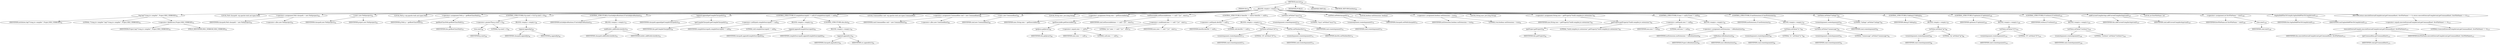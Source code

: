 digraph "execute" {  
"19" [label = <(METHOD,execute)<SUB>40</SUB>> ]
"6" [label = <(PARAM,this)<SUB>40</SUB>> ]
"20" [label = <(BLOCK,&lt;empty&gt;,&lt;empty&gt;)<SUB>40</SUB>> ]
"21" [label = <(log,log(&quot;Using jvc compiler&quot;, Project.MSG_VERBOSE))<SUB>41</SUB>> ]
"22" [label = <(IDENTIFIER,attributes,log(&quot;Using jvc compiler&quot;, Project.MSG_VERBOSE))<SUB>41</SUB>> ]
"23" [label = <(LITERAL,&quot;Using jvc compiler&quot;,log(&quot;Using jvc compiler&quot;, Project.MSG_VERBOSE))<SUB>41</SUB>> ]
"24" [label = <(&lt;operator&gt;.fieldAccess,Project.MSG_VERBOSE)<SUB>41</SUB>> ]
"25" [label = <(IDENTIFIER,Project,log(&quot;Using jvc compiler&quot;, Project.MSG_VERBOSE))<SUB>41</SUB>> ]
"26" [label = <(FIELD_IDENTIFIER,MSG_VERBOSE,MSG_VERBOSE)<SUB>41</SUB>> ]
"4" [label = <(LOCAL,Path classpath: org.apache.tools.ant.types.Path)> ]
"27" [label = <(&lt;operator&gt;.assignment,Path classpath = new Path(project))<SUB>43</SUB>> ]
"28" [label = <(IDENTIFIER,classpath,Path classpath = new Path(project))<SUB>43</SUB>> ]
"29" [label = <(&lt;operator&gt;.alloc,new Path(project))<SUB>43</SUB>> ]
"30" [label = <(&lt;init&gt;,new Path(project))<SUB>43</SUB>> ]
"3" [label = <(IDENTIFIER,classpath,new Path(project))<SUB>43</SUB>> ]
"31" [label = <(IDENTIFIER,project,new Path(project))<SUB>43</SUB>> ]
"32" [label = <(LOCAL,Path p: org.apache.tools.ant.types.Path)> ]
"33" [label = <(&lt;operator&gt;.assignment,Path p = getBootClassPath())<SUB>47</SUB>> ]
"34" [label = <(IDENTIFIER,p,Path p = getBootClassPath())<SUB>47</SUB>> ]
"35" [label = <(getBootClassPath,getBootClassPath())<SUB>47</SUB>> ]
"5" [label = <(IDENTIFIER,this,getBootClassPath())<SUB>47</SUB>> ]
"36" [label = <(CONTROL_STRUCTURE,if (p.size() &gt; 0),if (p.size() &gt; 0))<SUB>48</SUB>> ]
"37" [label = <(&lt;operator&gt;.greaterThan,p.size() &gt; 0)<SUB>48</SUB>> ]
"38" [label = <(size,size())<SUB>48</SUB>> ]
"39" [label = <(IDENTIFIER,p,size())<SUB>48</SUB>> ]
"40" [label = <(LITERAL,0,p.size() &gt; 0)<SUB>48</SUB>> ]
"41" [label = <(BLOCK,&lt;empty&gt;,&lt;empty&gt;)<SUB>48</SUB>> ]
"42" [label = <(append,append(p))<SUB>49</SUB>> ]
"43" [label = <(IDENTIFIER,classpath,append(p))<SUB>49</SUB>> ]
"44" [label = <(IDENTIFIER,p,append(p))<SUB>49</SUB>> ]
"45" [label = <(CONTROL_STRUCTURE,if (includeJavaRuntime),if (includeJavaRuntime))<SUB>52</SUB>> ]
"46" [label = <(IDENTIFIER,includeJavaRuntime,if (includeJavaRuntime))<SUB>52</SUB>> ]
"47" [label = <(BLOCK,&lt;empty&gt;,&lt;empty&gt;)<SUB>52</SUB>> ]
"48" [label = <(addExtdirs,addExtdirs(extdirs))<SUB>55</SUB>> ]
"49" [label = <(IDENTIFIER,classpath,addExtdirs(extdirs))<SUB>55</SUB>> ]
"50" [label = <(IDENTIFIER,extdirs,addExtdirs(extdirs))<SUB>55</SUB>> ]
"51" [label = <(append,append(getCompileClasspath()))<SUB>58</SUB>> ]
"52" [label = <(IDENTIFIER,classpath,append(getCompileClasspath()))<SUB>58</SUB>> ]
"53" [label = <(getCompileClasspath,getCompileClasspath())<SUB>58</SUB>> ]
"7" [label = <(IDENTIFIER,this,getCompileClasspath())<SUB>58</SUB>> ]
"54" [label = <(CONTROL_STRUCTURE,if (compileSourcepath != null),if (compileSourcepath != null))<SUB>62</SUB>> ]
"55" [label = <(&lt;operator&gt;.notEquals,compileSourcepath != null)<SUB>62</SUB>> ]
"56" [label = <(IDENTIFIER,compileSourcepath,compileSourcepath != null)<SUB>62</SUB>> ]
"57" [label = <(LITERAL,null,compileSourcepath != null)<SUB>62</SUB>> ]
"58" [label = <(BLOCK,&lt;empty&gt;,&lt;empty&gt;)<SUB>62</SUB>> ]
"59" [label = <(append,append(compileSourcepath))<SUB>63</SUB>> ]
"60" [label = <(IDENTIFIER,classpath,append(compileSourcepath))<SUB>63</SUB>> ]
"61" [label = <(IDENTIFIER,compileSourcepath,append(compileSourcepath))<SUB>63</SUB>> ]
"62" [label = <(CONTROL_STRUCTURE,else,else)<SUB>64</SUB>> ]
"63" [label = <(BLOCK,&lt;empty&gt;,&lt;empty&gt;)<SUB>64</SUB>> ]
"64" [label = <(append,append(src))<SUB>65</SUB>> ]
"65" [label = <(IDENTIFIER,classpath,append(src))<SUB>65</SUB>> ]
"66" [label = <(IDENTIFIER,src,append(src))<SUB>65</SUB>> ]
"9" [label = <(LOCAL,Commandline cmd: org.apache.tools.ant.types.Commandline)> ]
"67" [label = <(&lt;operator&gt;.assignment,Commandline cmd = new Commandline())<SUB>68</SUB>> ]
"68" [label = <(IDENTIFIER,cmd,Commandline cmd = new Commandline())<SUB>68</SUB>> ]
"69" [label = <(&lt;operator&gt;.alloc,new Commandline())<SUB>68</SUB>> ]
"70" [label = <(&lt;init&gt;,new Commandline())<SUB>68</SUB>> ]
"8" [label = <(IDENTIFIER,cmd,new Commandline())<SUB>68</SUB>> ]
"71" [label = <(LOCAL,String exec: java.lang.String)> ]
"72" [label = <(&lt;operator&gt;.assignment,String exec = getExecutable())<SUB>69</SUB>> ]
"73" [label = <(IDENTIFIER,exec,String exec = getExecutable())<SUB>69</SUB>> ]
"74" [label = <(getExecutable,getExecutable())<SUB>69</SUB>> ]
"75" [label = <(getJavac,getJavac())<SUB>69</SUB>> ]
"10" [label = <(IDENTIFIER,this,getJavac())<SUB>69</SUB>> ]
"76" [label = <(setExecutable,setExecutable(exec == null ? &quot;jvc&quot; : exec))<SUB>70</SUB>> ]
"77" [label = <(IDENTIFIER,cmd,setExecutable(exec == null ? &quot;jvc&quot; : exec))<SUB>70</SUB>> ]
"78" [label = <(&lt;operator&gt;.conditional,exec == null ? &quot;jvc&quot; : exec)<SUB>70</SUB>> ]
"79" [label = <(&lt;operator&gt;.equals,exec == null)<SUB>70</SUB>> ]
"80" [label = <(IDENTIFIER,exec,exec == null)<SUB>70</SUB>> ]
"81" [label = <(LITERAL,null,exec == null)<SUB>70</SUB>> ]
"82" [label = <(LITERAL,&quot;jvc&quot;,exec == null ? &quot;jvc&quot; : exec)<SUB>70</SUB>> ]
"83" [label = <(IDENTIFIER,exec,exec == null ? &quot;jvc&quot; : exec)<SUB>70</SUB>> ]
"84" [label = <(CONTROL_STRUCTURE,if (destDir != null),if (destDir != null))<SUB>72</SUB>> ]
"85" [label = <(&lt;operator&gt;.notEquals,destDir != null)<SUB>72</SUB>> ]
"86" [label = <(IDENTIFIER,destDir,destDir != null)<SUB>72</SUB>> ]
"87" [label = <(LITERAL,null,destDir != null)<SUB>72</SUB>> ]
"88" [label = <(BLOCK,&lt;empty&gt;,&lt;empty&gt;)<SUB>72</SUB>> ]
"89" [label = <(setValue,setValue(&quot;/d&quot;))<SUB>73</SUB>> ]
"90" [label = <(createArgument,createArgument())<SUB>73</SUB>> ]
"91" [label = <(IDENTIFIER,cmd,createArgument())<SUB>73</SUB>> ]
"92" [label = <(LITERAL,&quot;/d&quot;,setValue(&quot;/d&quot;))<SUB>73</SUB>> ]
"93" [label = <(setFile,setFile(destDir))<SUB>74</SUB>> ]
"94" [label = <(createArgument,createArgument())<SUB>74</SUB>> ]
"95" [label = <(IDENTIFIER,cmd,createArgument())<SUB>74</SUB>> ]
"96" [label = <(IDENTIFIER,destDir,setFile(destDir))<SUB>74</SUB>> ]
"97" [label = <(setValue,setValue(&quot;/cp:p&quot;))<SUB>78</SUB>> ]
"98" [label = <(createArgument,createArgument())<SUB>78</SUB>> ]
"99" [label = <(IDENTIFIER,cmd,createArgument())<SUB>78</SUB>> ]
"100" [label = <(LITERAL,&quot;/cp:p&quot;,setValue(&quot;/cp:p&quot;))<SUB>78</SUB>> ]
"101" [label = <(setPath,setPath(classpath))<SUB>79</SUB>> ]
"102" [label = <(createArgument,createArgument())<SUB>79</SUB>> ]
"103" [label = <(IDENTIFIER,cmd,createArgument())<SUB>79</SUB>> ]
"104" [label = <(IDENTIFIER,classpath,setPath(classpath))<SUB>79</SUB>> ]
"105" [label = <(LOCAL,boolean msExtensions: boolean)> ]
"106" [label = <(&lt;operator&gt;.assignment,boolean msExtensions = true)<SUB>81</SUB>> ]
"107" [label = <(IDENTIFIER,msExtensions,boolean msExtensions = true)<SUB>81</SUB>> ]
"108" [label = <(LITERAL,true,boolean msExtensions = true)<SUB>81</SUB>> ]
"109" [label = <(LOCAL,String mse: java.lang.String)> ]
"110" [label = <(&lt;operator&gt;.assignment,String mse = getProperty(&quot;build.compiler.jvc.extensions&quot;))<SUB>82</SUB>> ]
"111" [label = <(IDENTIFIER,mse,String mse = getProperty(&quot;build.compiler.jvc.extensions&quot;))<SUB>82</SUB>> ]
"112" [label = <(getProperty,getProperty(&quot;build.compiler.jvc.extensions&quot;))<SUB>82</SUB>> ]
"113" [label = <(getProject,getProject())<SUB>82</SUB>> ]
"11" [label = <(IDENTIFIER,this,getProject())<SUB>82</SUB>> ]
"114" [label = <(LITERAL,&quot;build.compiler.jvc.extensions&quot;,getProperty(&quot;build.compiler.jvc.extensions&quot;))<SUB>82</SUB>> ]
"115" [label = <(CONTROL_STRUCTURE,if (mse != null),if (mse != null))<SUB>83</SUB>> ]
"116" [label = <(&lt;operator&gt;.notEquals,mse != null)<SUB>83</SUB>> ]
"117" [label = <(IDENTIFIER,mse,mse != null)<SUB>83</SUB>> ]
"118" [label = <(LITERAL,null,mse != null)<SUB>83</SUB>> ]
"119" [label = <(BLOCK,&lt;empty&gt;,&lt;empty&gt;)<SUB>83</SUB>> ]
"120" [label = <(&lt;operator&gt;.assignment,msExtensions = toBoolean(mse))<SUB>84</SUB>> ]
"121" [label = <(IDENTIFIER,msExtensions,msExtensions = toBoolean(mse))<SUB>84</SUB>> ]
"122" [label = <(toBoolean,toBoolean(mse))<SUB>84</SUB>> ]
"123" [label = <(IDENTIFIER,Project,toBoolean(mse))<SUB>84</SUB>> ]
"124" [label = <(IDENTIFIER,mse,toBoolean(mse))<SUB>84</SUB>> ]
"125" [label = <(CONTROL_STRUCTURE,if (msExtensions),if (msExtensions))<SUB>87</SUB>> ]
"126" [label = <(IDENTIFIER,msExtensions,if (msExtensions))<SUB>87</SUB>> ]
"127" [label = <(BLOCK,&lt;empty&gt;,&lt;empty&gt;)<SUB>87</SUB>> ]
"128" [label = <(setValue,setValue(&quot;/x-&quot;))<SUB>89</SUB>> ]
"129" [label = <(createArgument,createArgument())<SUB>89</SUB>> ]
"130" [label = <(IDENTIFIER,cmd,createArgument())<SUB>89</SUB>> ]
"131" [label = <(LITERAL,&quot;/x-&quot;,setValue(&quot;/x-&quot;))<SUB>89</SUB>> ]
"132" [label = <(setValue,setValue(&quot;/nomessage&quot;))<SUB>91</SUB>> ]
"133" [label = <(createArgument,createArgument())<SUB>91</SUB>> ]
"134" [label = <(IDENTIFIER,cmd,createArgument())<SUB>91</SUB>> ]
"135" [label = <(LITERAL,&quot;/nomessage&quot;,setValue(&quot;/nomessage&quot;))<SUB>91</SUB>> ]
"136" [label = <(setValue,setValue(&quot;/nologo&quot;))<SUB>95</SUB>> ]
"137" [label = <(createArgument,createArgument())<SUB>95</SUB>> ]
"138" [label = <(IDENTIFIER,cmd,createArgument())<SUB>95</SUB>> ]
"139" [label = <(LITERAL,&quot;/nologo&quot;,setValue(&quot;/nologo&quot;))<SUB>95</SUB>> ]
"140" [label = <(CONTROL_STRUCTURE,if (debug),if (debug))<SUB>97</SUB>> ]
"141" [label = <(IDENTIFIER,debug,if (debug))<SUB>97</SUB>> ]
"142" [label = <(BLOCK,&lt;empty&gt;,&lt;empty&gt;)<SUB>97</SUB>> ]
"143" [label = <(setValue,setValue(&quot;/g&quot;))<SUB>98</SUB>> ]
"144" [label = <(createArgument,createArgument())<SUB>98</SUB>> ]
"145" [label = <(IDENTIFIER,cmd,createArgument())<SUB>98</SUB>> ]
"146" [label = <(LITERAL,&quot;/g&quot;,setValue(&quot;/g&quot;))<SUB>98</SUB>> ]
"147" [label = <(CONTROL_STRUCTURE,if (optimize),if (optimize))<SUB>100</SUB>> ]
"148" [label = <(IDENTIFIER,optimize,if (optimize))<SUB>100</SUB>> ]
"149" [label = <(BLOCK,&lt;empty&gt;,&lt;empty&gt;)<SUB>100</SUB>> ]
"150" [label = <(setValue,setValue(&quot;/O&quot;))<SUB>101</SUB>> ]
"151" [label = <(createArgument,createArgument())<SUB>101</SUB>> ]
"152" [label = <(IDENTIFIER,cmd,createArgument())<SUB>101</SUB>> ]
"153" [label = <(LITERAL,&quot;/O&quot;,setValue(&quot;/O&quot;))<SUB>101</SUB>> ]
"154" [label = <(CONTROL_STRUCTURE,if (verbose),if (verbose))<SUB>103</SUB>> ]
"155" [label = <(IDENTIFIER,verbose,if (verbose))<SUB>103</SUB>> ]
"156" [label = <(BLOCK,&lt;empty&gt;,&lt;empty&gt;)<SUB>103</SUB>> ]
"157" [label = <(setValue,setValue(&quot;/verbose&quot;))<SUB>104</SUB>> ]
"158" [label = <(createArgument,createArgument())<SUB>104</SUB>> ]
"159" [label = <(IDENTIFIER,cmd,createArgument())<SUB>104</SUB>> ]
"160" [label = <(LITERAL,&quot;/verbose&quot;,setValue(&quot;/verbose&quot;))<SUB>104</SUB>> ]
"161" [label = <(addCurrentCompilerArgs,addCurrentCompilerArgs(cmd))<SUB>107</SUB>> ]
"12" [label = <(IDENTIFIER,this,addCurrentCompilerArgs(cmd))<SUB>107</SUB>> ]
"162" [label = <(IDENTIFIER,cmd,addCurrentCompilerArgs(cmd))<SUB>107</SUB>> ]
"163" [label = <(LOCAL,int firstFileName: int)> ]
"164" [label = <(&lt;operator&gt;.assignment,int firstFileName = size())<SUB>109</SUB>> ]
"165" [label = <(IDENTIFIER,firstFileName,int firstFileName = size())<SUB>109</SUB>> ]
"166" [label = <(size,size())<SUB>109</SUB>> ]
"167" [label = <(IDENTIFIER,cmd,size())<SUB>109</SUB>> ]
"168" [label = <(logAndAddFilesToCompile,logAndAddFilesToCompile(cmd))<SUB>110</SUB>> ]
"13" [label = <(IDENTIFIER,this,logAndAddFilesToCompile(cmd))<SUB>110</SUB>> ]
"169" [label = <(IDENTIFIER,cmd,logAndAddFilesToCompile(cmd))<SUB>110</SUB>> ]
"170" [label = <(RETURN,return executeExternalCompile(cmd.getCommandline(), firstFileName) == 0;,return executeExternalCompile(cmd.getCommandline(), firstFileName) == 0;)<SUB>112</SUB>> ]
"171" [label = <(&lt;operator&gt;.equals,executeExternalCompile(cmd.getCommandline(), firstFileName) == 0)<SUB>113</SUB>> ]
"172" [label = <(executeExternalCompile,executeExternalCompile(cmd.getCommandline(), firstFileName))<SUB>113</SUB>> ]
"14" [label = <(IDENTIFIER,this,executeExternalCompile(cmd.getCommandline(), firstFileName))<SUB>113</SUB>> ]
"173" [label = <(getCommandline,getCommandline())<SUB>113</SUB>> ]
"174" [label = <(IDENTIFIER,cmd,getCommandline())<SUB>113</SUB>> ]
"175" [label = <(IDENTIFIER,firstFileName,executeExternalCompile(cmd.getCommandline(), firstFileName))<SUB>113</SUB>> ]
"176" [label = <(LITERAL,0,executeExternalCompile(cmd.getCommandline(), firstFileName) == 0)<SUB>113</SUB>> ]
"177" [label = <(MODIFIER,PUBLIC)> ]
"178" [label = <(MODIFIER,VIRTUAL)> ]
"179" [label = <(METHOD_RETURN,boolean)<SUB>40</SUB>> ]
  "19" -> "6" 
  "19" -> "20" 
  "19" -> "177" 
  "19" -> "178" 
  "19" -> "179" 
  "20" -> "21" 
  "20" -> "4" 
  "20" -> "27" 
  "20" -> "30" 
  "20" -> "32" 
  "20" -> "33" 
  "20" -> "36" 
  "20" -> "45" 
  "20" -> "51" 
  "20" -> "54" 
  "20" -> "9" 
  "20" -> "67" 
  "20" -> "70" 
  "20" -> "71" 
  "20" -> "72" 
  "20" -> "76" 
  "20" -> "84" 
  "20" -> "97" 
  "20" -> "101" 
  "20" -> "105" 
  "20" -> "106" 
  "20" -> "109" 
  "20" -> "110" 
  "20" -> "115" 
  "20" -> "125" 
  "20" -> "136" 
  "20" -> "140" 
  "20" -> "147" 
  "20" -> "154" 
  "20" -> "161" 
  "20" -> "163" 
  "20" -> "164" 
  "20" -> "168" 
  "20" -> "170" 
  "21" -> "22" 
  "21" -> "23" 
  "21" -> "24" 
  "24" -> "25" 
  "24" -> "26" 
  "27" -> "28" 
  "27" -> "29" 
  "30" -> "3" 
  "30" -> "31" 
  "33" -> "34" 
  "33" -> "35" 
  "35" -> "5" 
  "36" -> "37" 
  "36" -> "41" 
  "37" -> "38" 
  "37" -> "40" 
  "38" -> "39" 
  "41" -> "42" 
  "42" -> "43" 
  "42" -> "44" 
  "45" -> "46" 
  "45" -> "47" 
  "47" -> "48" 
  "48" -> "49" 
  "48" -> "50" 
  "51" -> "52" 
  "51" -> "53" 
  "53" -> "7" 
  "54" -> "55" 
  "54" -> "58" 
  "54" -> "62" 
  "55" -> "56" 
  "55" -> "57" 
  "58" -> "59" 
  "59" -> "60" 
  "59" -> "61" 
  "62" -> "63" 
  "63" -> "64" 
  "64" -> "65" 
  "64" -> "66" 
  "67" -> "68" 
  "67" -> "69" 
  "70" -> "8" 
  "72" -> "73" 
  "72" -> "74" 
  "74" -> "75" 
  "75" -> "10" 
  "76" -> "77" 
  "76" -> "78" 
  "78" -> "79" 
  "78" -> "82" 
  "78" -> "83" 
  "79" -> "80" 
  "79" -> "81" 
  "84" -> "85" 
  "84" -> "88" 
  "85" -> "86" 
  "85" -> "87" 
  "88" -> "89" 
  "88" -> "93" 
  "89" -> "90" 
  "89" -> "92" 
  "90" -> "91" 
  "93" -> "94" 
  "93" -> "96" 
  "94" -> "95" 
  "97" -> "98" 
  "97" -> "100" 
  "98" -> "99" 
  "101" -> "102" 
  "101" -> "104" 
  "102" -> "103" 
  "106" -> "107" 
  "106" -> "108" 
  "110" -> "111" 
  "110" -> "112" 
  "112" -> "113" 
  "112" -> "114" 
  "113" -> "11" 
  "115" -> "116" 
  "115" -> "119" 
  "116" -> "117" 
  "116" -> "118" 
  "119" -> "120" 
  "120" -> "121" 
  "120" -> "122" 
  "122" -> "123" 
  "122" -> "124" 
  "125" -> "126" 
  "125" -> "127" 
  "127" -> "128" 
  "127" -> "132" 
  "128" -> "129" 
  "128" -> "131" 
  "129" -> "130" 
  "132" -> "133" 
  "132" -> "135" 
  "133" -> "134" 
  "136" -> "137" 
  "136" -> "139" 
  "137" -> "138" 
  "140" -> "141" 
  "140" -> "142" 
  "142" -> "143" 
  "143" -> "144" 
  "143" -> "146" 
  "144" -> "145" 
  "147" -> "148" 
  "147" -> "149" 
  "149" -> "150" 
  "150" -> "151" 
  "150" -> "153" 
  "151" -> "152" 
  "154" -> "155" 
  "154" -> "156" 
  "156" -> "157" 
  "157" -> "158" 
  "157" -> "160" 
  "158" -> "159" 
  "161" -> "12" 
  "161" -> "162" 
  "164" -> "165" 
  "164" -> "166" 
  "166" -> "167" 
  "168" -> "13" 
  "168" -> "169" 
  "170" -> "171" 
  "171" -> "172" 
  "171" -> "176" 
  "172" -> "14" 
  "172" -> "173" 
  "172" -> "175" 
  "173" -> "174" 
}
